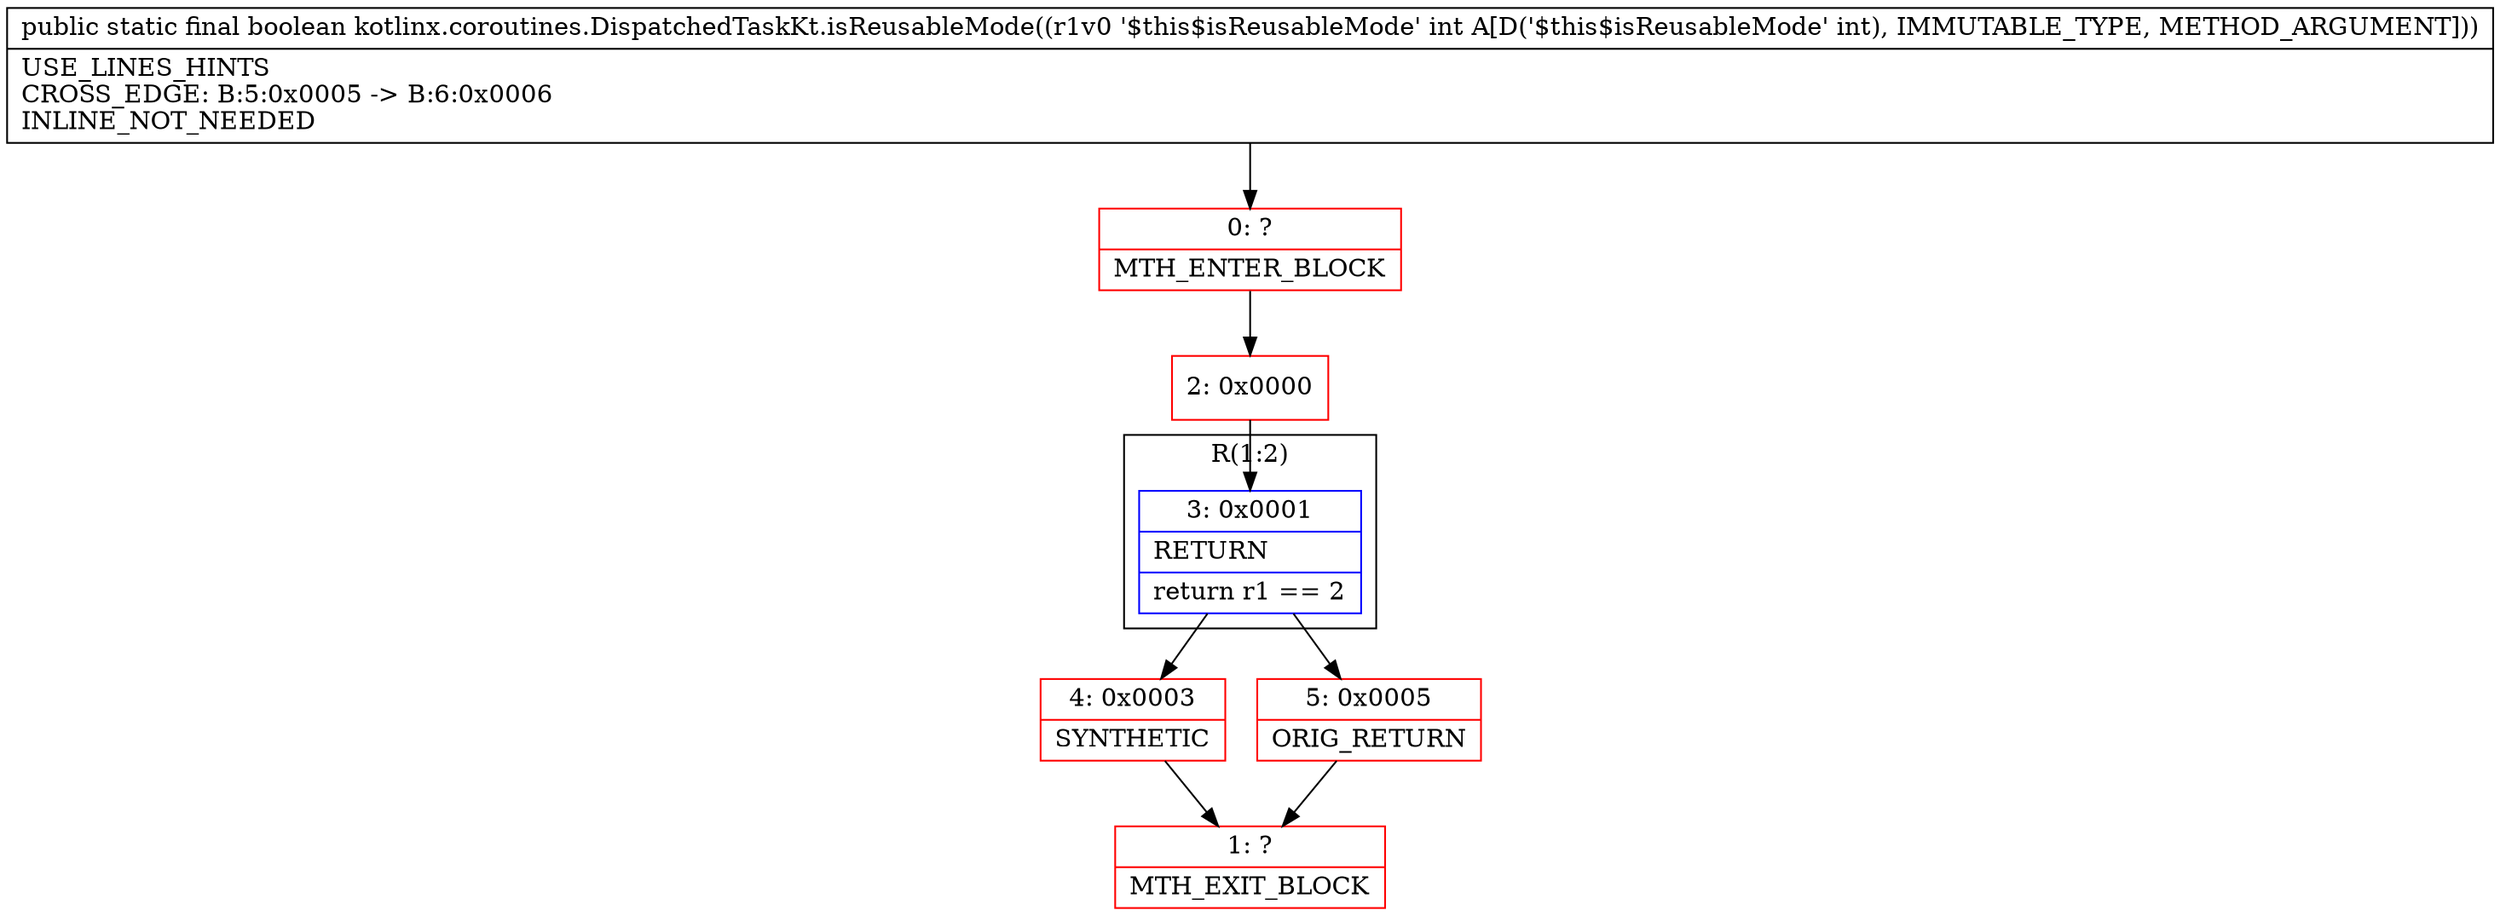 digraph "CFG forkotlinx.coroutines.DispatchedTaskKt.isReusableMode(I)Z" {
subgraph cluster_Region_1005128215 {
label = "R(1:2)";
node [shape=record,color=blue];
Node_3 [shape=record,label="{3\:\ 0x0001|RETURN\l|return r1 == 2\l}"];
}
Node_0 [shape=record,color=red,label="{0\:\ ?|MTH_ENTER_BLOCK\l}"];
Node_2 [shape=record,color=red,label="{2\:\ 0x0000}"];
Node_4 [shape=record,color=red,label="{4\:\ 0x0003|SYNTHETIC\l}"];
Node_1 [shape=record,color=red,label="{1\:\ ?|MTH_EXIT_BLOCK\l}"];
Node_5 [shape=record,color=red,label="{5\:\ 0x0005|ORIG_RETURN\l}"];
MethodNode[shape=record,label="{public static final boolean kotlinx.coroutines.DispatchedTaskKt.isReusableMode((r1v0 '$this$isReusableMode' int A[D('$this$isReusableMode' int), IMMUTABLE_TYPE, METHOD_ARGUMENT]))  | USE_LINES_HINTS\lCROSS_EDGE: B:5:0x0005 \-\> B:6:0x0006\lINLINE_NOT_NEEDED\l}"];
MethodNode -> Node_0;Node_3 -> Node_4;
Node_3 -> Node_5;
Node_0 -> Node_2;
Node_2 -> Node_3;
Node_4 -> Node_1;
Node_5 -> Node_1;
}

